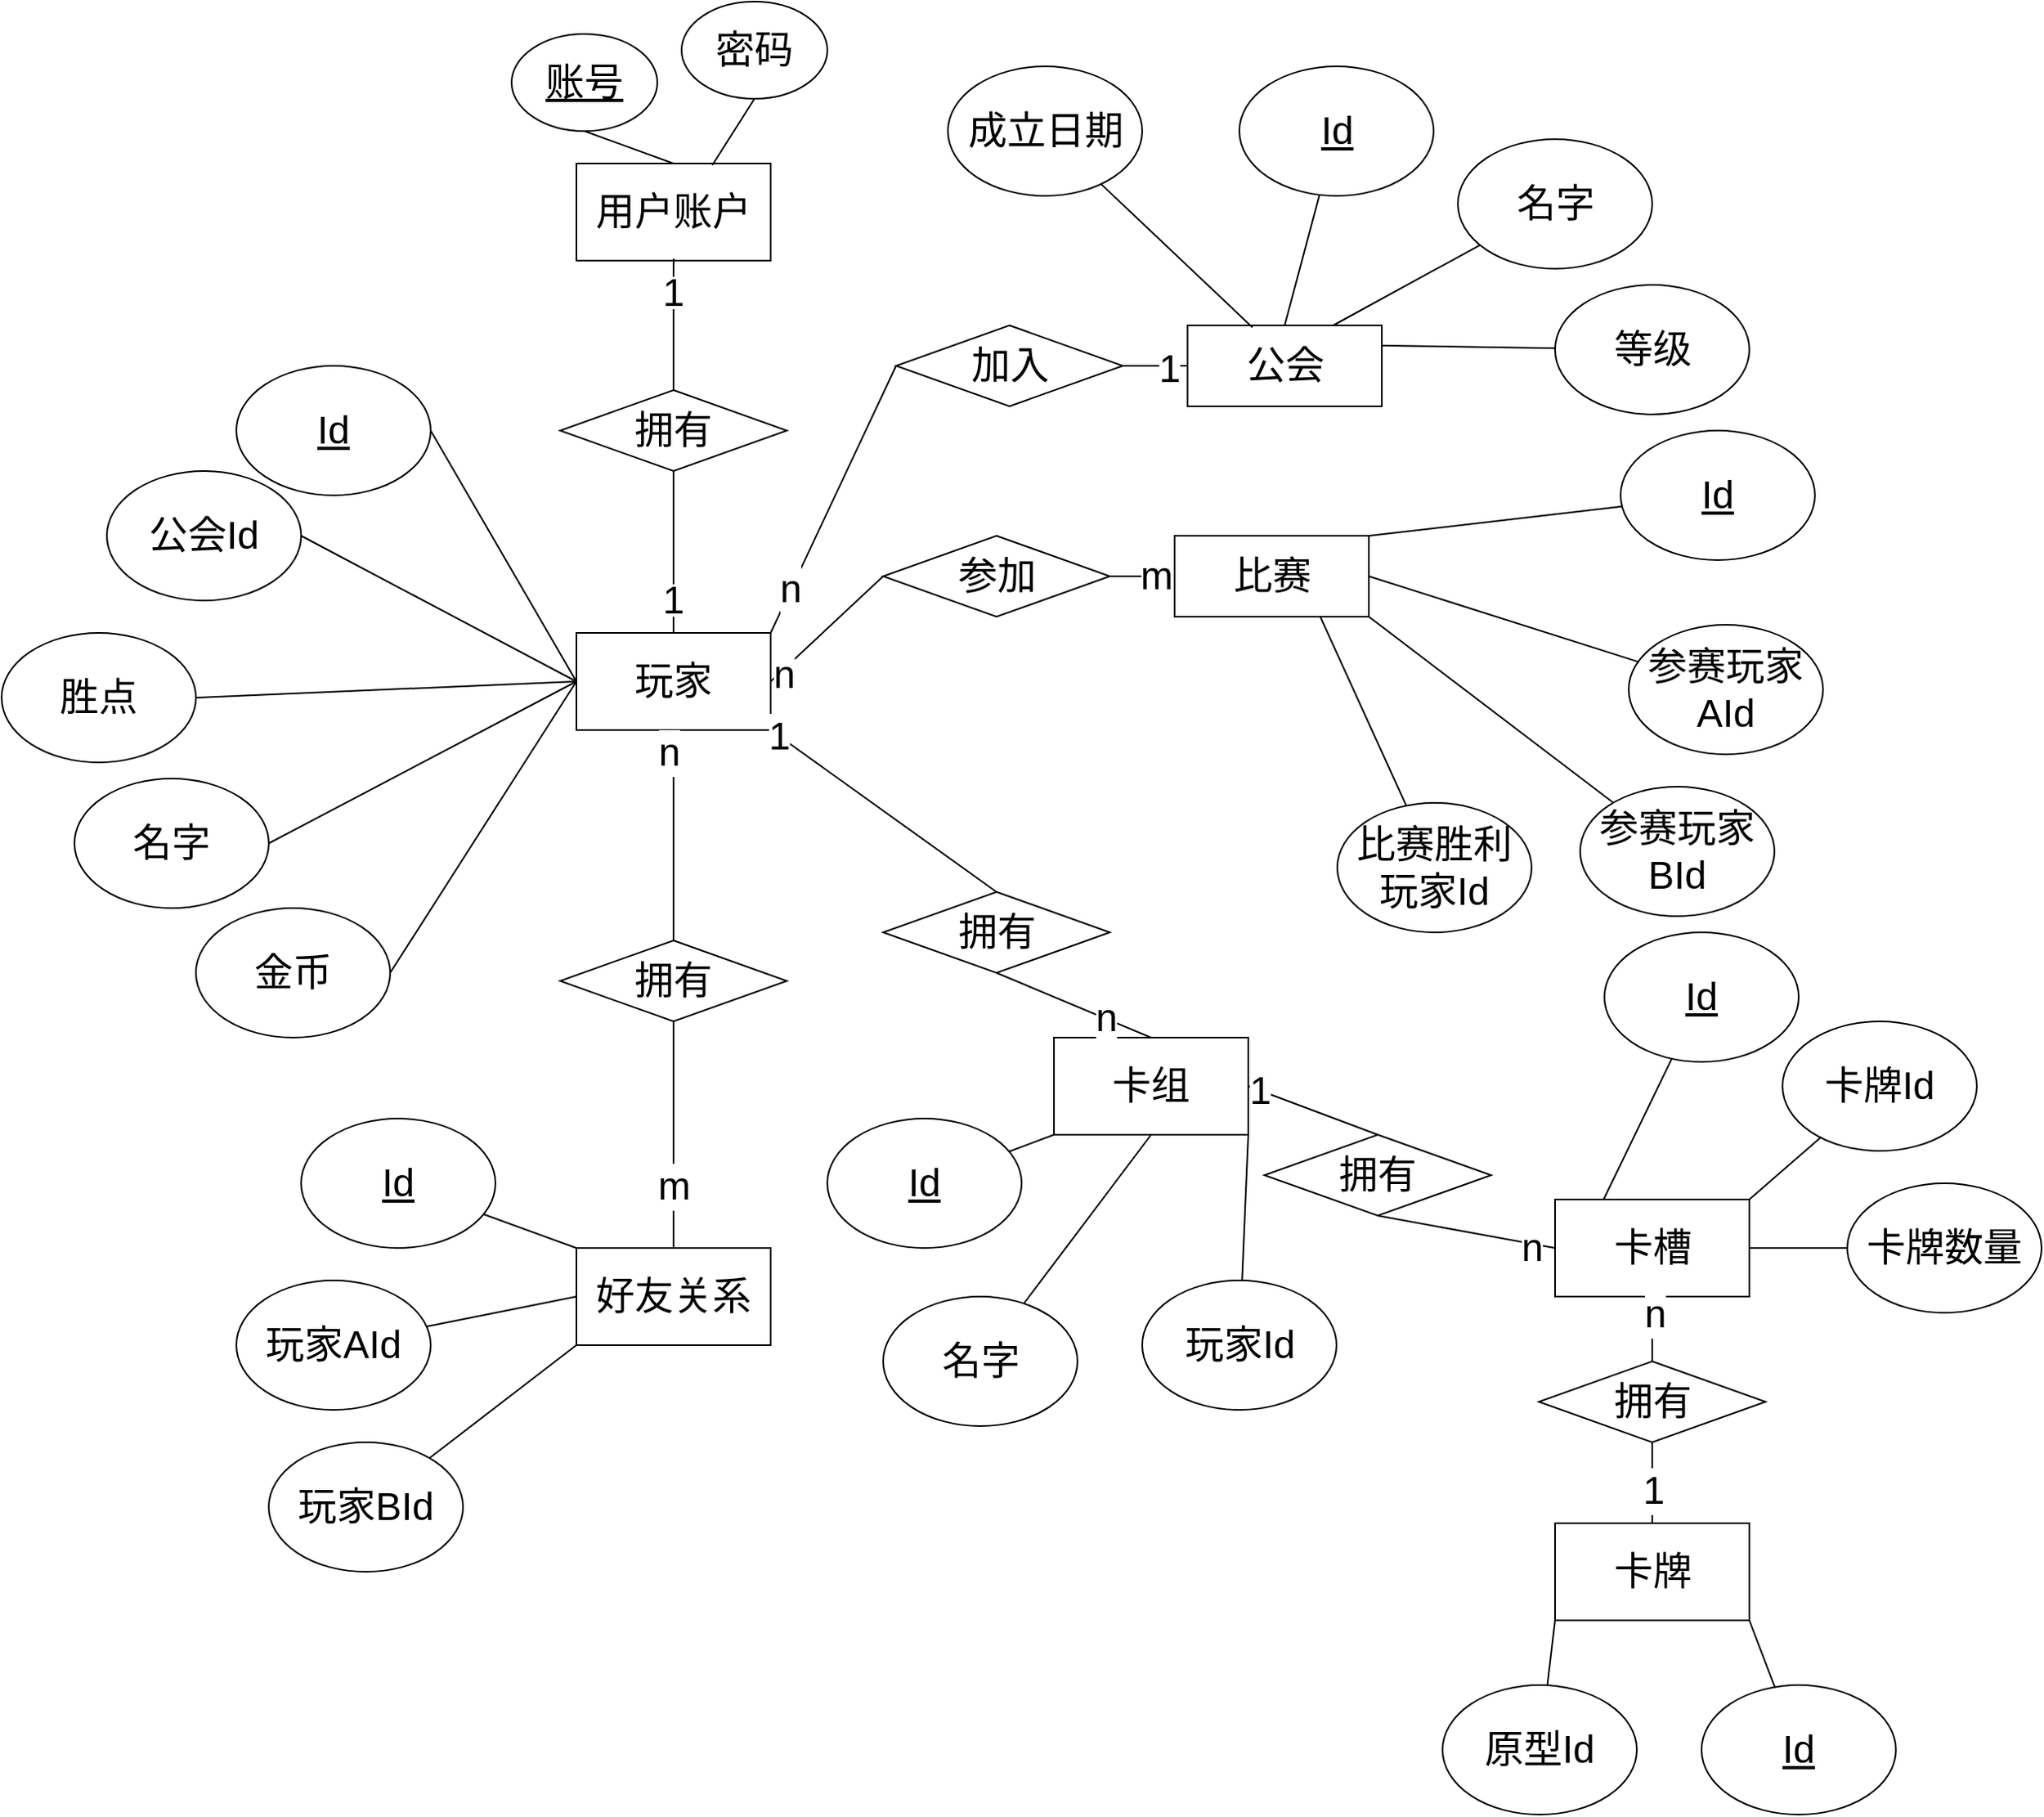 <mxfile version="14.7.0" type="github">
  <diagram id="R2lEEEUBdFMjLlhIrx00" name="Page-1">
    <mxGraphModel dx="2881" dy="1149" grid="1" gridSize="10" guides="1" tooltips="1" connect="1" arrows="1" fold="1" page="1" pageScale="1" pageWidth="850" pageHeight="1100" math="0" shadow="0" extFonts="Permanent Marker^https://fonts.googleapis.com/css?family=Permanent+Marker">
      <root>
        <mxCell id="0" />
        <mxCell id="1" parent="0" />
        <mxCell id="vkFkrPYaUuaXuIz3o4dd-1" value="玩家" style="rounded=0;whiteSpace=wrap;html=1;fontSize=24;" parent="1" vertex="1">
          <mxGeometry x="-45" y="390" width="120" height="60" as="geometry" />
        </mxCell>
        <mxCell id="vkFkrPYaUuaXuIz3o4dd-2" value="用户账户" style="rounded=0;whiteSpace=wrap;html=1;fontSize=24;" parent="1" vertex="1">
          <mxGeometry x="-45" y="100" width="120" height="60" as="geometry" />
        </mxCell>
        <mxCell id="vkFkrPYaUuaXuIz3o4dd-4" value="" style="endArrow=none;html=1;entryX=0.5;entryY=0;entryDx=0;entryDy=0;exitX=0.5;exitY=1;exitDx=0;exitDy=0;fontSize=24;" parent="1" source="vkFkrPYaUuaXuIz3o4dd-5" target="vkFkrPYaUuaXuIz3o4dd-2" edge="1">
          <mxGeometry width="50" height="50" relative="1" as="geometry">
            <mxPoint x="15" y="130" as="sourcePoint" />
            <mxPoint x="25" y="340" as="targetPoint" />
          </mxGeometry>
        </mxCell>
        <mxCell id="vkFkrPYaUuaXuIz3o4dd-5" value="&lt;u style=&quot;font-size: 24px;&quot;&gt;账号&lt;/u&gt;" style="ellipse;whiteSpace=wrap;html=1;fontSize=24;" parent="1" vertex="1">
          <mxGeometry x="-85" y="20" width="90" height="60" as="geometry" />
        </mxCell>
        <mxCell id="vkFkrPYaUuaXuIz3o4dd-7" value="" style="endArrow=none;html=1;entryX=0.7;entryY=0.017;entryDx=0;entryDy=0;exitX=0.5;exitY=1;exitDx=0;exitDy=0;entryPerimeter=0;fontSize=24;" parent="1" source="vkFkrPYaUuaXuIz3o4dd-8" target="vkFkrPYaUuaXuIz3o4dd-2" edge="1">
          <mxGeometry width="50" height="50" relative="1" as="geometry">
            <mxPoint x="120" y="110" as="sourcePoint" />
            <mxPoint x="120" y="150" as="targetPoint" />
          </mxGeometry>
        </mxCell>
        <mxCell id="vkFkrPYaUuaXuIz3o4dd-8" value="密码" style="ellipse;whiteSpace=wrap;html=1;fontSize=24;" parent="1" vertex="1">
          <mxGeometry x="20" width="90" height="60" as="geometry" />
        </mxCell>
        <mxCell id="vkFkrPYaUuaXuIz3o4dd-9" value="" style="endArrow=none;html=1;entryX=0.5;entryY=1;entryDx=0;entryDy=0;exitX=0.5;exitY=0;exitDx=0;exitDy=0;fontSize=24;" parent="1" source="vkFkrPYaUuaXuIz3o4dd-13" target="vkFkrPYaUuaXuIz3o4dd-10" edge="1">
          <mxGeometry width="50" height="50" relative="1" as="geometry">
            <mxPoint x="-25" y="390" as="sourcePoint" />
            <mxPoint x="25" y="340" as="targetPoint" />
          </mxGeometry>
        </mxCell>
        <mxCell id="vkFkrPYaUuaXuIz3o4dd-10" value="1" style="text;html=1;strokeColor=none;fillColor=none;align=center;verticalAlign=middle;whiteSpace=wrap;rounded=0;fontSize=24;" parent="1" vertex="1">
          <mxGeometry x="-5" y="170" width="40" height="20" as="geometry" />
        </mxCell>
        <mxCell id="vkFkrPYaUuaXuIz3o4dd-12" value="" style="endArrow=none;html=1;entryX=0.5;entryY=0;entryDx=0;entryDy=0;exitX=0.501;exitY=0.979;exitDx=0;exitDy=0;exitPerimeter=0;fontSize=24;" parent="1" source="vkFkrPYaUuaXuIz3o4dd-2" target="vkFkrPYaUuaXuIz3o4dd-10" edge="1">
          <mxGeometry width="50" height="50" relative="1" as="geometry">
            <mxPoint x="-5" y="300" as="sourcePoint" />
            <mxPoint x="45" y="250" as="targetPoint" />
          </mxGeometry>
        </mxCell>
        <mxCell id="vkFkrPYaUuaXuIz3o4dd-13" value="拥有" style="rhombus;whiteSpace=wrap;html=1;fontSize=24;" parent="1" vertex="1">
          <mxGeometry x="-55" y="240" width="140" height="50" as="geometry" />
        </mxCell>
        <mxCell id="vkFkrPYaUuaXuIz3o4dd-15" value="" style="endArrow=none;html=1;exitX=0.5;exitY=1;exitDx=0;exitDy=0;entryX=0.5;entryY=0;entryDx=0;entryDy=0;fontSize=24;" parent="1" source="vkFkrPYaUuaXuIz3o4dd-13" target="vkFkrPYaUuaXuIz3o4dd-16" edge="1">
          <mxGeometry width="50" height="50" relative="1" as="geometry">
            <mxPoint x="-48.36" y="288.8" as="sourcePoint" />
            <mxPoint x="-5" y="340" as="targetPoint" />
          </mxGeometry>
        </mxCell>
        <mxCell id="vkFkrPYaUuaXuIz3o4dd-16" value="1" style="text;html=1;strokeColor=none;fillColor=none;align=center;verticalAlign=middle;whiteSpace=wrap;rounded=0;fontSize=24;" parent="1" vertex="1">
          <mxGeometry x="-5" y="360" width="40" height="20" as="geometry" />
        </mxCell>
        <mxCell id="vkFkrPYaUuaXuIz3o4dd-17" value="" style="endArrow=none;html=1;exitX=0.5;exitY=0;exitDx=0;exitDy=0;entryX=0.5;entryY=1;entryDx=0;entryDy=0;fontSize=24;" parent="1" source="vkFkrPYaUuaXuIz3o4dd-1" target="vkFkrPYaUuaXuIz3o4dd-16" edge="1">
          <mxGeometry width="50" height="50" relative="1" as="geometry">
            <mxPoint x="25" y="290" as="sourcePoint" />
            <mxPoint x="15" y="360" as="targetPoint" />
          </mxGeometry>
        </mxCell>
        <mxCell id="vkFkrPYaUuaXuIz3o4dd-19" value="&lt;u style=&quot;font-size: 24px;&quot;&gt;Id&lt;/u&gt;" style="ellipse;whiteSpace=wrap;html=1;fontSize=24;" parent="1" vertex="1">
          <mxGeometry x="-255" y="225" width="120" height="80" as="geometry" />
        </mxCell>
        <mxCell id="vkFkrPYaUuaXuIz3o4dd-20" value="" style="endArrow=none;html=1;exitX=1;exitY=0.5;exitDx=0;exitDy=0;entryX=0;entryY=0.5;entryDx=0;entryDy=0;fontSize=24;" parent="1" source="vkFkrPYaUuaXuIz3o4dd-19" target="vkFkrPYaUuaXuIz3o4dd-1" edge="1">
          <mxGeometry width="50" height="50" relative="1" as="geometry">
            <mxPoint x="-55" y="350" as="sourcePoint" />
            <mxPoint x="-50" y="410" as="targetPoint" />
          </mxGeometry>
        </mxCell>
        <mxCell id="vkFkrPYaUuaXuIz3o4dd-21" value="名字" style="ellipse;whiteSpace=wrap;html=1;fontSize=24;" parent="1" vertex="1">
          <mxGeometry x="-355" y="480" width="120" height="80" as="geometry" />
        </mxCell>
        <mxCell id="vkFkrPYaUuaXuIz3o4dd-22" value="" style="endArrow=none;html=1;exitX=1;exitY=0.5;exitDx=0;exitDy=0;entryX=0;entryY=0.5;entryDx=0;entryDy=0;fontSize=24;" parent="1" source="vkFkrPYaUuaXuIz3o4dd-21" target="vkFkrPYaUuaXuIz3o4dd-1" edge="1">
          <mxGeometry width="50" height="50" relative="1" as="geometry">
            <mxPoint x="-45" y="440" as="sourcePoint" />
            <mxPoint x="-35" y="480" as="targetPoint" />
          </mxGeometry>
        </mxCell>
        <mxCell id="vkFkrPYaUuaXuIz3o4dd-34" value="好友关系" style="rounded=0;whiteSpace=wrap;html=1;fontSize=24;" parent="1" vertex="1">
          <mxGeometry x="-45" y="770" width="120" height="60" as="geometry" />
        </mxCell>
        <mxCell id="vkFkrPYaUuaXuIz3o4dd-36" value="" style="endArrow=none;html=1;exitX=0;exitY=0;exitDx=0;exitDy=0;fontSize=24;" parent="1" source="vkFkrPYaUuaXuIz3o4dd-34" target="vkFkrPYaUuaXuIz3o4dd-37" edge="1">
          <mxGeometry width="50" height="50" relative="1" as="geometry">
            <mxPoint x="235" y="650" as="sourcePoint" />
            <mxPoint x="-105" y="750" as="targetPoint" />
          </mxGeometry>
        </mxCell>
        <mxCell id="vkFkrPYaUuaXuIz3o4dd-37" value="&lt;u style=&quot;font-size: 24px;&quot;&gt;Id&lt;/u&gt;" style="ellipse;whiteSpace=wrap;html=1;fontSize=24;" parent="1" vertex="1">
          <mxGeometry x="-215" y="690" width="120" height="80" as="geometry" />
        </mxCell>
        <mxCell id="vkFkrPYaUuaXuIz3o4dd-38" value="" style="endArrow=none;html=1;exitX=0;exitY=0.5;exitDx=0;exitDy=0;fontSize=24;" parent="1" source="vkFkrPYaUuaXuIz3o4dd-34" target="vkFkrPYaUuaXuIz3o4dd-39" edge="1">
          <mxGeometry width="50" height="50" relative="1" as="geometry">
            <mxPoint x="235" y="650" as="sourcePoint" />
            <mxPoint x="-135" y="790" as="targetPoint" />
          </mxGeometry>
        </mxCell>
        <mxCell id="vkFkrPYaUuaXuIz3o4dd-39" value="玩家AId" style="ellipse;whiteSpace=wrap;html=1;fontSize=24;" parent="1" vertex="1">
          <mxGeometry x="-255" y="790" width="120" height="80" as="geometry" />
        </mxCell>
        <mxCell id="vkFkrPYaUuaXuIz3o4dd-40" value="" style="endArrow=none;html=1;exitX=0;exitY=1;exitDx=0;exitDy=0;fontSize=24;" parent="1" source="vkFkrPYaUuaXuIz3o4dd-34" target="vkFkrPYaUuaXuIz3o4dd-41" edge="1">
          <mxGeometry width="50" height="50" relative="1" as="geometry">
            <mxPoint x="225" y="740" as="sourcePoint" />
            <mxPoint x="-195" y="900" as="targetPoint" />
          </mxGeometry>
        </mxCell>
        <mxCell id="vkFkrPYaUuaXuIz3o4dd-41" value="玩家BId" style="ellipse;whiteSpace=wrap;html=1;fontSize=24;" parent="1" vertex="1">
          <mxGeometry x="-235" y="890" width="120" height="80" as="geometry" />
        </mxCell>
        <mxCell id="vkFkrPYaUuaXuIz3o4dd-42" value="" style="endArrow=none;html=1;exitX=0.5;exitY=0;exitDx=0;exitDy=0;entryX=0.5;entryY=1;entryDx=0;entryDy=0;fontSize=24;" parent="1" source="vkFkrPYaUuaXuIz3o4dd-34" target="vkFkrPYaUuaXuIz3o4dd-44" edge="1">
          <mxGeometry width="50" height="50" relative="1" as="geometry">
            <mxPoint x="470" y="750" as="sourcePoint" />
            <mxPoint x="260" y="730" as="targetPoint" />
          </mxGeometry>
        </mxCell>
        <mxCell id="Mea2621qkBVW6a5re74a-2" value="m" style="edgeLabel;html=1;align=center;verticalAlign=middle;resizable=0;points=[];fontSize=24;" parent="vkFkrPYaUuaXuIz3o4dd-42" vertex="1" connectable="0">
          <mxGeometry x="-0.46" relative="1" as="geometry">
            <mxPoint as="offset" />
          </mxGeometry>
        </mxCell>
        <mxCell id="vkFkrPYaUuaXuIz3o4dd-44" value="拥有" style="rhombus;whiteSpace=wrap;html=1;fontSize=24;" parent="1" vertex="1">
          <mxGeometry x="-55" y="580" width="140" height="50" as="geometry" />
        </mxCell>
        <mxCell id="vkFkrPYaUuaXuIz3o4dd-45" value="" style="endArrow=none;html=1;exitX=0.5;exitY=0;exitDx=0;exitDy=0;entryX=0.5;entryY=1;entryDx=0;entryDy=0;fontSize=24;" parent="1" source="vkFkrPYaUuaXuIz3o4dd-44" target="vkFkrPYaUuaXuIz3o4dd-1" edge="1">
          <mxGeometry width="50" height="50" relative="1" as="geometry">
            <mxPoint x="470" y="680" as="sourcePoint" />
            <mxPoint x="520" y="630" as="targetPoint" />
          </mxGeometry>
        </mxCell>
        <mxCell id="Mea2621qkBVW6a5re74a-1" value="n" style="edgeLabel;html=1;align=center;verticalAlign=middle;resizable=0;points=[];fontSize=24;" parent="vkFkrPYaUuaXuIz3o4dd-45" vertex="1" connectable="0">
          <mxGeometry x="0.788" y="3" relative="1" as="geometry">
            <mxPoint as="offset" />
          </mxGeometry>
        </mxCell>
        <mxCell id="vkFkrPYaUuaXuIz3o4dd-47" value="比赛" style="rounded=0;whiteSpace=wrap;html=1;fontSize=24;" parent="1" vertex="1">
          <mxGeometry x="324.5" y="330" width="120" height="50" as="geometry" />
        </mxCell>
        <mxCell id="vkFkrPYaUuaXuIz3o4dd-48" value="" style="endArrow=none;html=1;exitX=1;exitY=0;exitDx=0;exitDy=0;fontSize=24;" parent="1" source="vkFkrPYaUuaXuIz3o4dd-47" target="vkFkrPYaUuaXuIz3o4dd-49" edge="1">
          <mxGeometry width="50" height="50" relative="1" as="geometry">
            <mxPoint x="145" y="460" as="sourcePoint" />
            <mxPoint x="405" y="470" as="targetPoint" />
          </mxGeometry>
        </mxCell>
        <mxCell id="vkFkrPYaUuaXuIz3o4dd-49" value="&lt;u style=&quot;font-size: 24px;&quot;&gt;Id&lt;/u&gt;" style="ellipse;whiteSpace=wrap;html=1;fontSize=24;" parent="1" vertex="1">
          <mxGeometry x="600" y="265" width="120" height="80" as="geometry" />
        </mxCell>
        <mxCell id="vkFkrPYaUuaXuIz3o4dd-50" value="" style="endArrow=none;html=1;exitX=1;exitY=0.5;exitDx=0;exitDy=0;fontSize=24;" parent="1" source="vkFkrPYaUuaXuIz3o4dd-47" target="vkFkrPYaUuaXuIz3o4dd-51" edge="1">
          <mxGeometry width="50" height="50" relative="1" as="geometry">
            <mxPoint x="145" y="460" as="sourcePoint" />
            <mxPoint x="355" y="570" as="targetPoint" />
          </mxGeometry>
        </mxCell>
        <mxCell id="vkFkrPYaUuaXuIz3o4dd-51" value="参赛玩家AId" style="ellipse;whiteSpace=wrap;html=1;fontSize=24;" parent="1" vertex="1">
          <mxGeometry x="605" y="385" width="120" height="80" as="geometry" />
        </mxCell>
        <mxCell id="vkFkrPYaUuaXuIz3o4dd-52" value="" style="endArrow=none;html=1;exitX=1;exitY=1;exitDx=0;exitDy=0;fontSize=24;" parent="1" source="vkFkrPYaUuaXuIz3o4dd-47" target="vkFkrPYaUuaXuIz3o4dd-53" edge="1">
          <mxGeometry width="50" height="50" relative="1" as="geometry">
            <mxPoint x="145" y="460" as="sourcePoint" />
            <mxPoint x="375" y="660" as="targetPoint" />
          </mxGeometry>
        </mxCell>
        <mxCell id="vkFkrPYaUuaXuIz3o4dd-53" value="参赛玩家BId" style="ellipse;whiteSpace=wrap;html=1;fontSize=24;" parent="1" vertex="1">
          <mxGeometry x="575" y="485" width="120" height="80" as="geometry" />
        </mxCell>
        <mxCell id="vkFkrPYaUuaXuIz3o4dd-54" value="" style="endArrow=none;html=1;exitX=0.75;exitY=1;exitDx=0;exitDy=0;fontSize=24;" parent="1" source="vkFkrPYaUuaXuIz3o4dd-47" target="vkFkrPYaUuaXuIz3o4dd-55" edge="1">
          <mxGeometry width="50" height="50" relative="1" as="geometry">
            <mxPoint x="145" y="460" as="sourcePoint" />
            <mxPoint x="275" y="670" as="targetPoint" />
          </mxGeometry>
        </mxCell>
        <mxCell id="vkFkrPYaUuaXuIz3o4dd-55" value="比赛胜利玩家Id" style="ellipse;whiteSpace=wrap;html=1;fontSize=24;" parent="1" vertex="1">
          <mxGeometry x="425" y="495" width="120" height="80" as="geometry" />
        </mxCell>
        <mxCell id="vkFkrPYaUuaXuIz3o4dd-56" value="" style="endArrow=none;html=1;exitX=0;exitY=0.5;exitDx=0;exitDy=0;entryX=1;entryY=0.5;entryDx=0;entryDy=0;fontSize=24;" parent="1" source="vkFkrPYaUuaXuIz3o4dd-47" target="vkFkrPYaUuaXuIz3o4dd-57" edge="1">
          <mxGeometry width="50" height="50" relative="1" as="geometry">
            <mxPoint x="140" y="510.0" as="sourcePoint" />
            <mxPoint x="385" y="470" as="targetPoint" />
          </mxGeometry>
        </mxCell>
        <mxCell id="Mea2621qkBVW6a5re74a-4" value="m" style="edgeLabel;html=1;align=center;verticalAlign=middle;resizable=0;points=[];fontSize=24;" parent="vkFkrPYaUuaXuIz3o4dd-56" vertex="1" connectable="0">
          <mxGeometry x="-0.422" relative="1" as="geometry">
            <mxPoint as="offset" />
          </mxGeometry>
        </mxCell>
        <mxCell id="vkFkrPYaUuaXuIz3o4dd-57" value="参加" style="rhombus;whiteSpace=wrap;html=1;fontSize=24;" parent="1" vertex="1">
          <mxGeometry x="144.5" y="330" width="140" height="50" as="geometry" />
        </mxCell>
        <mxCell id="vkFkrPYaUuaXuIz3o4dd-58" value="" style="endArrow=none;html=1;exitX=0;exitY=0.5;exitDx=0;exitDy=0;entryX=1;entryY=0.5;entryDx=0;entryDy=0;fontSize=24;" parent="1" source="vkFkrPYaUuaXuIz3o4dd-57" target="vkFkrPYaUuaXuIz3o4dd-1" edge="1">
          <mxGeometry width="50" height="50" relative="1" as="geometry">
            <mxPoint x="600" y="690" as="sourcePoint" />
            <mxPoint x="80" y="440" as="targetPoint" />
          </mxGeometry>
        </mxCell>
        <mxCell id="Mea2621qkBVW6a5re74a-3" value="n" style="edgeLabel;html=1;align=center;verticalAlign=middle;resizable=0;points=[];fontSize=24;" parent="vkFkrPYaUuaXuIz3o4dd-58" vertex="1" connectable="0">
          <mxGeometry x="0.816" y="2" relative="1" as="geometry">
            <mxPoint as="offset" />
          </mxGeometry>
        </mxCell>
        <mxCell id="vkFkrPYaUuaXuIz3o4dd-59" value="公会" style="rounded=0;whiteSpace=wrap;html=1;fontSize=24;" parent="1" vertex="1">
          <mxGeometry x="332.5" y="200" width="120" height="50" as="geometry" />
        </mxCell>
        <mxCell id="vkFkrPYaUuaXuIz3o4dd-61" value="" style="endArrow=none;html=1;exitX=0.5;exitY=0;exitDx=0;exitDy=0;fontSize=24;" parent="1" source="vkFkrPYaUuaXuIz3o4dd-59" target="vkFkrPYaUuaXuIz3o4dd-62" edge="1">
          <mxGeometry width="50" height="50" relative="1" as="geometry">
            <mxPoint x="317.5" y="-185" as="sourcePoint" />
            <mxPoint x="317.5" y="-55" as="targetPoint" />
          </mxGeometry>
        </mxCell>
        <mxCell id="vkFkrPYaUuaXuIz3o4dd-62" value="&lt;u style=&quot;font-size: 24px;&quot;&gt;Id&lt;/u&gt;" style="ellipse;whiteSpace=wrap;html=1;fontSize=24;" parent="1" vertex="1">
          <mxGeometry x="364.5" y="40" width="120" height="80" as="geometry" />
        </mxCell>
        <mxCell id="vkFkrPYaUuaXuIz3o4dd-63" value="公会Id" style="ellipse;whiteSpace=wrap;html=1;fontSize=24;" parent="1" vertex="1">
          <mxGeometry x="-335" y="290" width="120" height="80" as="geometry" />
        </mxCell>
        <mxCell id="vkFkrPYaUuaXuIz3o4dd-64" value="" style="endArrow=none;html=1;exitX=1;exitY=0.5;exitDx=0;exitDy=0;entryX=0;entryY=0.5;entryDx=0;entryDy=0;fontSize=24;" parent="1" source="vkFkrPYaUuaXuIz3o4dd-63" target="vkFkrPYaUuaXuIz3o4dd-1" edge="1">
          <mxGeometry width="50" height="50" relative="1" as="geometry">
            <mxPoint x="-85" y="400" as="sourcePoint" />
            <mxPoint x="-50" y="400" as="targetPoint" />
          </mxGeometry>
        </mxCell>
        <mxCell id="vkFkrPYaUuaXuIz3o4dd-65" value="" style="endArrow=none;html=1;exitX=0;exitY=0.5;exitDx=0;exitDy=0;entryX=1;entryY=0.5;entryDx=0;entryDy=0;fontSize=24;" parent="1" source="vkFkrPYaUuaXuIz3o4dd-59" target="vkFkrPYaUuaXuIz3o4dd-66" edge="1">
          <mxGeometry width="50" height="50" relative="1" as="geometry">
            <mxPoint x="267.5" y="430" as="sourcePoint" />
            <mxPoint x="407.5" y="400" as="targetPoint" />
          </mxGeometry>
        </mxCell>
        <mxCell id="Mea2621qkBVW6a5re74a-6" value="1" style="edgeLabel;html=1;align=center;verticalAlign=middle;resizable=0;points=[];fontSize=24;" parent="vkFkrPYaUuaXuIz3o4dd-65" vertex="1" connectable="0">
          <mxGeometry x="-0.424" y="2" relative="1" as="geometry">
            <mxPoint as="offset" />
          </mxGeometry>
        </mxCell>
        <mxCell id="vkFkrPYaUuaXuIz3o4dd-66" value="加入" style="rhombus;whiteSpace=wrap;html=1;fontSize=24;" parent="1" vertex="1">
          <mxGeometry x="152.5" y="200" width="140" height="50" as="geometry" />
        </mxCell>
        <mxCell id="vkFkrPYaUuaXuIz3o4dd-67" value="" style="endArrow=none;html=1;exitX=0;exitY=0.5;exitDx=0;exitDy=0;entryX=1;entryY=0;entryDx=0;entryDy=0;fontSize=24;" parent="1" source="vkFkrPYaUuaXuIz3o4dd-66" target="vkFkrPYaUuaXuIz3o4dd-1" edge="1">
          <mxGeometry width="50" height="50" relative="1" as="geometry">
            <mxPoint x="610" y="580" as="sourcePoint" />
            <mxPoint x="67.5" y="350" as="targetPoint" />
          </mxGeometry>
        </mxCell>
        <mxCell id="Mea2621qkBVW6a5re74a-5" value="n" style="edgeLabel;html=1;align=center;verticalAlign=middle;resizable=0;points=[];fontSize=24;" parent="vkFkrPYaUuaXuIz3o4dd-67" vertex="1" connectable="0">
          <mxGeometry x="0.675" y="-1" relative="1" as="geometry">
            <mxPoint as="offset" />
          </mxGeometry>
        </mxCell>
        <mxCell id="vkFkrPYaUuaXuIz3o4dd-68" value="" style="endArrow=none;html=1;exitX=0.75;exitY=0;exitDx=0;exitDy=0;fontSize=24;" parent="1" source="vkFkrPYaUuaXuIz3o4dd-59" target="vkFkrPYaUuaXuIz3o4dd-69" edge="1">
          <mxGeometry width="50" height="50" relative="1" as="geometry">
            <mxPoint x="462.5" y="75" as="sourcePoint" />
            <mxPoint x="412.5" y="-20" as="targetPoint" />
          </mxGeometry>
        </mxCell>
        <mxCell id="vkFkrPYaUuaXuIz3o4dd-69" value="名字" style="ellipse;whiteSpace=wrap;html=1;fontSize=24;" parent="1" vertex="1">
          <mxGeometry x="499.5" y="85" width="120" height="80" as="geometry" />
        </mxCell>
        <mxCell id="vkFkrPYaUuaXuIz3o4dd-70" value="" style="endArrow=none;html=1;exitX=1;exitY=0.25;exitDx=0;exitDy=0;fontSize=24;" parent="1" source="vkFkrPYaUuaXuIz3o4dd-59" target="vkFkrPYaUuaXuIz3o4dd-71" edge="1">
          <mxGeometry width="50" height="50" relative="1" as="geometry">
            <mxPoint x="457.5" y="90" as="sourcePoint" />
            <mxPoint x="472.5" y="30" as="targetPoint" />
          </mxGeometry>
        </mxCell>
        <mxCell id="vkFkrPYaUuaXuIz3o4dd-71" value="等级" style="ellipse;whiteSpace=wrap;html=1;fontSize=24;" parent="1" vertex="1">
          <mxGeometry x="559.5" y="175" width="120" height="80" as="geometry" />
        </mxCell>
        <mxCell id="vkFkrPYaUuaXuIz3o4dd-72" value="" style="endArrow=none;html=1;exitX=0.334;exitY=0.025;exitDx=0;exitDy=0;exitPerimeter=0;fontSize=24;" parent="1" source="vkFkrPYaUuaXuIz3o4dd-59" target="vkFkrPYaUuaXuIz3o4dd-73" edge="1">
          <mxGeometry width="50" height="50" relative="1" as="geometry">
            <mxPoint x="82.5" y="-5" as="sourcePoint" />
            <mxPoint x="97.5" y="-65" as="targetPoint" />
          </mxGeometry>
        </mxCell>
        <mxCell id="vkFkrPYaUuaXuIz3o4dd-73" value="成立日期" style="ellipse;whiteSpace=wrap;html=1;fontSize=24;" parent="1" vertex="1">
          <mxGeometry x="184.5" y="40" width="120" height="80" as="geometry" />
        </mxCell>
        <mxCell id="vkFkrPYaUuaXuIz3o4dd-74" value="金币" style="ellipse;whiteSpace=wrap;html=1;fontSize=24;" parent="1" vertex="1">
          <mxGeometry x="-280" y="560" width="120" height="80" as="geometry" />
        </mxCell>
        <mxCell id="vkFkrPYaUuaXuIz3o4dd-75" value="" style="endArrow=none;html=1;exitX=1;exitY=0.5;exitDx=0;exitDy=0;entryX=0;entryY=0.5;entryDx=0;entryDy=0;fontSize=24;" parent="1" source="vkFkrPYaUuaXuIz3o4dd-74" target="vkFkrPYaUuaXuIz3o4dd-1" edge="1">
          <mxGeometry width="50" height="50" relative="1" as="geometry">
            <mxPoint x="-35" y="530" as="sourcePoint" />
            <mxPoint x="-35" y="540" as="targetPoint" />
          </mxGeometry>
        </mxCell>
        <mxCell id="vkFkrPYaUuaXuIz3o4dd-76" value="胜点" style="ellipse;whiteSpace=wrap;html=1;fontSize=24;" parent="1" vertex="1">
          <mxGeometry x="-400" y="390" width="120" height="80" as="geometry" />
        </mxCell>
        <mxCell id="vkFkrPYaUuaXuIz3o4dd-77" value="" style="endArrow=none;html=1;exitX=1;exitY=0.5;exitDx=0;exitDy=0;entryX=0;entryY=0.5;entryDx=0;entryDy=0;fontSize=24;" parent="1" source="vkFkrPYaUuaXuIz3o4dd-76" target="vkFkrPYaUuaXuIz3o4dd-1" edge="1">
          <mxGeometry width="50" height="50" relative="1" as="geometry">
            <mxPoint x="-25" y="540" as="sourcePoint" />
            <mxPoint x="-5" y="460" as="targetPoint" />
          </mxGeometry>
        </mxCell>
        <mxCell id="Mea2621qkBVW6a5re74a-7" value="卡组" style="rounded=0;whiteSpace=wrap;html=1;fontSize=24;" parent="1" vertex="1">
          <mxGeometry x="250" y="640" width="120" height="60" as="geometry" />
        </mxCell>
        <mxCell id="Mea2621qkBVW6a5re74a-8" value="拥有" style="rhombus;whiteSpace=wrap;html=1;fontSize=24;" parent="1" vertex="1">
          <mxGeometry x="144.5" y="550" width="140" height="50" as="geometry" />
        </mxCell>
        <mxCell id="Mea2621qkBVW6a5re74a-11" value="" style="endArrow=none;html=1;shadow=0;fontSize=24;strokeColor=#000000;entryX=1;entryY=1;entryDx=0;entryDy=0;exitX=0.5;exitY=0;exitDx=0;exitDy=0;" parent="1" source="Mea2621qkBVW6a5re74a-8" target="vkFkrPYaUuaXuIz3o4dd-1" edge="1">
          <mxGeometry width="50" height="50" relative="1" as="geometry">
            <mxPoint x="90" y="520" as="sourcePoint" />
            <mxPoint x="140" y="470" as="targetPoint" />
          </mxGeometry>
        </mxCell>
        <mxCell id="Mea2621qkBVW6a5re74a-15" value="1" style="edgeLabel;html=1;align=center;verticalAlign=middle;resizable=0;points=[];fontSize=24;" parent="Mea2621qkBVW6a5re74a-11" vertex="1" connectable="0">
          <mxGeometry x="0.927" relative="1" as="geometry">
            <mxPoint as="offset" />
          </mxGeometry>
        </mxCell>
        <mxCell id="Mea2621qkBVW6a5re74a-17" value="" style="endArrow=none;html=1;shadow=0;fontSize=24;strokeColor=#000000;entryX=0.5;entryY=1;entryDx=0;entryDy=0;exitX=0.5;exitY=0;exitDx=0;exitDy=0;" parent="1" source="Mea2621qkBVW6a5re74a-7" target="Mea2621qkBVW6a5re74a-8" edge="1">
          <mxGeometry width="50" height="50" relative="1" as="geometry">
            <mxPoint x="210" y="650" as="sourcePoint" />
            <mxPoint x="260" y="600" as="targetPoint" />
          </mxGeometry>
        </mxCell>
        <mxCell id="Mea2621qkBVW6a5re74a-62" value="n" style="edgeLabel;html=1;align=center;verticalAlign=middle;resizable=0;points=[];fontSize=24;" parent="Mea2621qkBVW6a5re74a-17" vertex="1" connectable="0">
          <mxGeometry x="-0.41" relative="1" as="geometry">
            <mxPoint as="offset" />
          </mxGeometry>
        </mxCell>
        <mxCell id="Mea2621qkBVW6a5re74a-18" value="" style="endArrow=none;html=1;exitX=0;exitY=1;exitDx=0;exitDy=0;fontSize=24;" parent="1" source="Mea2621qkBVW6a5re74a-7" target="Mea2621qkBVW6a5re74a-19" edge="1">
          <mxGeometry width="50" height="50" relative="1" as="geometry">
            <mxPoint x="30" y="630" as="sourcePoint" />
            <mxPoint x="-0.25" y="940" as="targetPoint" />
          </mxGeometry>
        </mxCell>
        <mxCell id="Mea2621qkBVW6a5re74a-19" value="&lt;u style=&quot;font-size: 24px;&quot;&gt;Id&lt;/u&gt;" style="ellipse;whiteSpace=wrap;html=1;fontSize=24;" parent="1" vertex="1">
          <mxGeometry x="110" y="690" width="120" height="80" as="geometry" />
        </mxCell>
        <mxCell id="Mea2621qkBVW6a5re74a-20" value="" style="endArrow=none;html=1;exitX=0.5;exitY=1;exitDx=0;exitDy=0;fontSize=24;" parent="1" source="Mea2621qkBVW6a5re74a-7" target="Mea2621qkBVW6a5re74a-21" edge="1">
          <mxGeometry width="50" height="50" relative="1" as="geometry">
            <mxPoint x="354.5" y="810" as="sourcePoint" />
            <mxPoint x="264.5" y="800" as="targetPoint" />
          </mxGeometry>
        </mxCell>
        <mxCell id="Mea2621qkBVW6a5re74a-21" value="名字" style="ellipse;whiteSpace=wrap;html=1;fontSize=24;" parent="1" vertex="1">
          <mxGeometry x="144.5" y="800" width="120" height="80" as="geometry" />
        </mxCell>
        <mxCell id="Mea2621qkBVW6a5re74a-22" value="" style="endArrow=none;html=1;exitX=1;exitY=1;exitDx=0;exitDy=0;fontSize=24;" parent="1" source="Mea2621qkBVW6a5re74a-7" target="Mea2621qkBVW6a5re74a-23" edge="1">
          <mxGeometry width="50" height="50" relative="1" as="geometry">
            <mxPoint x="395.5" y="730" as="sourcePoint" />
            <mxPoint x="350" y="830" as="targetPoint" />
          </mxGeometry>
        </mxCell>
        <mxCell id="Mea2621qkBVW6a5re74a-23" value="玩家Id&lt;br style=&quot;font-size: 24px;&quot;&gt;" style="ellipse;whiteSpace=wrap;html=1;fontSize=24;" parent="1" vertex="1">
          <mxGeometry x="304.5" y="790" width="120" height="80" as="geometry" />
        </mxCell>
        <mxCell id="Mea2621qkBVW6a5re74a-24" value="卡槽" style="rounded=0;whiteSpace=wrap;html=1;fontSize=24;" parent="1" vertex="1">
          <mxGeometry x="559.5" y="740" width="120" height="60" as="geometry" />
        </mxCell>
        <mxCell id="Mea2621qkBVW6a5re74a-25" value="" style="endArrow=none;html=1;exitX=0.25;exitY=0;exitDx=0;exitDy=0;fontSize=24;" parent="1" source="Mea2621qkBVW6a5re74a-24" target="Mea2621qkBVW6a5re74a-26" edge="1">
          <mxGeometry width="50" height="50" relative="1" as="geometry">
            <mxPoint x="567.5" y="710" as="sourcePoint" />
            <mxPoint x="369.75" y="850" as="targetPoint" />
          </mxGeometry>
        </mxCell>
        <mxCell id="Mea2621qkBVW6a5re74a-26" value="&lt;u style=&quot;font-size: 24px;&quot;&gt;Id&lt;/u&gt;" style="ellipse;whiteSpace=wrap;html=1;fontSize=24;" parent="1" vertex="1">
          <mxGeometry x="590" y="575" width="120" height="80" as="geometry" />
        </mxCell>
        <mxCell id="Mea2621qkBVW6a5re74a-27" value="" style="endArrow=none;html=1;exitX=1;exitY=0;exitDx=0;exitDy=0;fontSize=24;" parent="1" source="Mea2621qkBVW6a5re74a-24" target="Mea2621qkBVW6a5re74a-28" edge="1">
          <mxGeometry width="50" height="50" relative="1" as="geometry">
            <mxPoint x="640" y="715" as="sourcePoint" />
            <mxPoint x="469.75" y="855" as="targetPoint" />
          </mxGeometry>
        </mxCell>
        <mxCell id="Mea2621qkBVW6a5re74a-28" value="卡牌Id" style="ellipse;whiteSpace=wrap;html=1;fontSize=24;" parent="1" vertex="1">
          <mxGeometry x="700" y="630" width="120" height="80" as="geometry" />
        </mxCell>
        <mxCell id="Mea2621qkBVW6a5re74a-29" value="" style="endArrow=none;html=1;exitX=1;exitY=0.5;exitDx=0;exitDy=0;fontSize=24;" parent="1" source="Mea2621qkBVW6a5re74a-24" target="Mea2621qkBVW6a5re74a-30" edge="1">
          <mxGeometry width="50" height="50" relative="1" as="geometry">
            <mxPoint x="650" y="780" as="sourcePoint" />
            <mxPoint x="489.75" y="925" as="targetPoint" />
          </mxGeometry>
        </mxCell>
        <mxCell id="Mea2621qkBVW6a5re74a-30" value="卡牌数量" style="ellipse;whiteSpace=wrap;html=1;fontSize=24;" parent="1" vertex="1">
          <mxGeometry x="740" y="730" width="120" height="80" as="geometry" />
        </mxCell>
        <mxCell id="Mea2621qkBVW6a5re74a-31" value="" style="endArrow=none;html=1;shadow=0;fontSize=24;strokeColor=#000000;entryX=1;entryY=0.5;entryDx=0;entryDy=0;exitX=0.5;exitY=0;exitDx=0;exitDy=0;" parent="1" source="Mea2621qkBVW6a5re74a-45" target="Mea2621qkBVW6a5re74a-7" edge="1">
          <mxGeometry width="50" height="50" relative="1" as="geometry">
            <mxPoint x="210" y="670" as="sourcePoint" />
            <mxPoint x="260" y="620" as="targetPoint" />
          </mxGeometry>
        </mxCell>
        <mxCell id="Mea2621qkBVW6a5re74a-37" value="1" style="edgeLabel;html=1;align=center;verticalAlign=middle;resizable=0;points=[];fontSize=24;" parent="Mea2621qkBVW6a5re74a-31" vertex="1" connectable="0">
          <mxGeometry x="0.832" y="-1" relative="1" as="geometry">
            <mxPoint y="1" as="offset" />
          </mxGeometry>
        </mxCell>
        <mxCell id="Mea2621qkBVW6a5re74a-39" value="卡牌" style="rounded=0;whiteSpace=wrap;html=1;fontSize=24;" parent="1" vertex="1">
          <mxGeometry x="559.5" y="940" width="120" height="60" as="geometry" />
        </mxCell>
        <mxCell id="Mea2621qkBVW6a5re74a-40" value="" style="endArrow=none;html=1;exitX=1;exitY=1;exitDx=0;exitDy=0;fontSize=24;" parent="1" source="Mea2621qkBVW6a5re74a-39" target="Mea2621qkBVW6a5re74a-41" edge="1">
          <mxGeometry width="50" height="50" relative="1" as="geometry">
            <mxPoint x="700" y="990" as="sourcePoint" />
            <mxPoint x="589.75" y="1155" as="targetPoint" />
          </mxGeometry>
        </mxCell>
        <mxCell id="Mea2621qkBVW6a5re74a-41" value="&lt;u style=&quot;font-size: 24px;&quot;&gt;Id&lt;/u&gt;" style="ellipse;whiteSpace=wrap;html=1;fontSize=24;" parent="1" vertex="1">
          <mxGeometry x="650" y="1040" width="120" height="80" as="geometry" />
        </mxCell>
        <mxCell id="Mea2621qkBVW6a5re74a-42" value="" style="endArrow=none;html=1;exitX=0;exitY=1;exitDx=0;exitDy=0;fontSize=24;" parent="1" source="Mea2621qkBVW6a5re74a-39" target="Mea2621qkBVW6a5re74a-43" edge="1">
          <mxGeometry width="50" height="50" relative="1" as="geometry">
            <mxPoint x="780" y="1170" as="sourcePoint" />
            <mxPoint x="569.75" y="1165" as="targetPoint" />
          </mxGeometry>
        </mxCell>
        <mxCell id="Mea2621qkBVW6a5re74a-43" value="原型Id" style="ellipse;whiteSpace=wrap;html=1;fontSize=24;" parent="1" vertex="1">
          <mxGeometry x="490" y="1040" width="120" height="80" as="geometry" />
        </mxCell>
        <mxCell id="Mea2621qkBVW6a5re74a-45" value="拥有" style="rhombus;whiteSpace=wrap;html=1;fontSize=24;" parent="1" vertex="1">
          <mxGeometry x="380" y="700" width="140" height="50" as="geometry" />
        </mxCell>
        <mxCell id="Mea2621qkBVW6a5re74a-46" value="" style="endArrow=none;html=1;shadow=0;fontSize=24;strokeColor=#000000;entryX=0.5;entryY=1;entryDx=0;entryDy=0;exitX=0;exitY=0.5;exitDx=0;exitDy=0;" parent="1" source="Mea2621qkBVW6a5re74a-24" target="Mea2621qkBVW6a5re74a-45" edge="1">
          <mxGeometry width="50" height="50" relative="1" as="geometry">
            <mxPoint x="400" y="740" as="sourcePoint" />
            <mxPoint x="450" y="690" as="targetPoint" />
          </mxGeometry>
        </mxCell>
        <mxCell id="Mea2621qkBVW6a5re74a-47" value="n" style="edgeLabel;html=1;align=center;verticalAlign=middle;resizable=0;points=[];fontSize=24;" parent="Mea2621qkBVW6a5re74a-46" vertex="1" connectable="0">
          <mxGeometry x="-0.913" relative="1" as="geometry">
            <mxPoint x="-10" y="1" as="offset" />
          </mxGeometry>
        </mxCell>
        <mxCell id="Mea2621qkBVW6a5re74a-54" value="拥有" style="rhombus;whiteSpace=wrap;html=1;fontSize=24;" parent="1" vertex="1">
          <mxGeometry x="549.5" y="840" width="140" height="50" as="geometry" />
        </mxCell>
        <mxCell id="Mea2621qkBVW6a5re74a-57" value="" style="endArrow=none;html=1;shadow=0;fontSize=24;strokeColor=#000000;entryX=0.5;entryY=1;entryDx=0;entryDy=0;exitX=0.5;exitY=0;exitDx=0;exitDy=0;" parent="1" source="Mea2621qkBVW6a5re74a-54" target="Mea2621qkBVW6a5re74a-24" edge="1">
          <mxGeometry width="50" height="50" relative="1" as="geometry">
            <mxPoint x="520" y="880" as="sourcePoint" />
            <mxPoint x="570" y="830" as="targetPoint" />
          </mxGeometry>
        </mxCell>
        <mxCell id="Mea2621qkBVW6a5re74a-59" value="n" style="edgeLabel;html=1;align=center;verticalAlign=middle;resizable=0;points=[];fontSize=24;" parent="Mea2621qkBVW6a5re74a-57" vertex="1" connectable="0">
          <mxGeometry x="0.467" relative="1" as="geometry">
            <mxPoint x="1" as="offset" />
          </mxGeometry>
        </mxCell>
        <mxCell id="Mea2621qkBVW6a5re74a-58" value="" style="endArrow=none;html=1;shadow=0;fontSize=24;strokeColor=#000000;entryX=0.5;entryY=1;entryDx=0;entryDy=0;exitX=0.5;exitY=0;exitDx=0;exitDy=0;" parent="1" source="Mea2621qkBVW6a5re74a-39" target="Mea2621qkBVW6a5re74a-54" edge="1">
          <mxGeometry width="50" height="50" relative="1" as="geometry">
            <mxPoint x="629.5" y="850" as="sourcePoint" />
            <mxPoint x="629.5" y="810" as="targetPoint" />
          </mxGeometry>
        </mxCell>
        <mxCell id="Mea2621qkBVW6a5re74a-60" value="1" style="edgeLabel;html=1;align=center;verticalAlign=middle;resizable=0;points=[];fontSize=24;" parent="Mea2621qkBVW6a5re74a-58" vertex="1" connectable="0">
          <mxGeometry x="-0.64" y="2" relative="1" as="geometry">
            <mxPoint x="2" y="-11" as="offset" />
          </mxGeometry>
        </mxCell>
      </root>
    </mxGraphModel>
  </diagram>
</mxfile>
